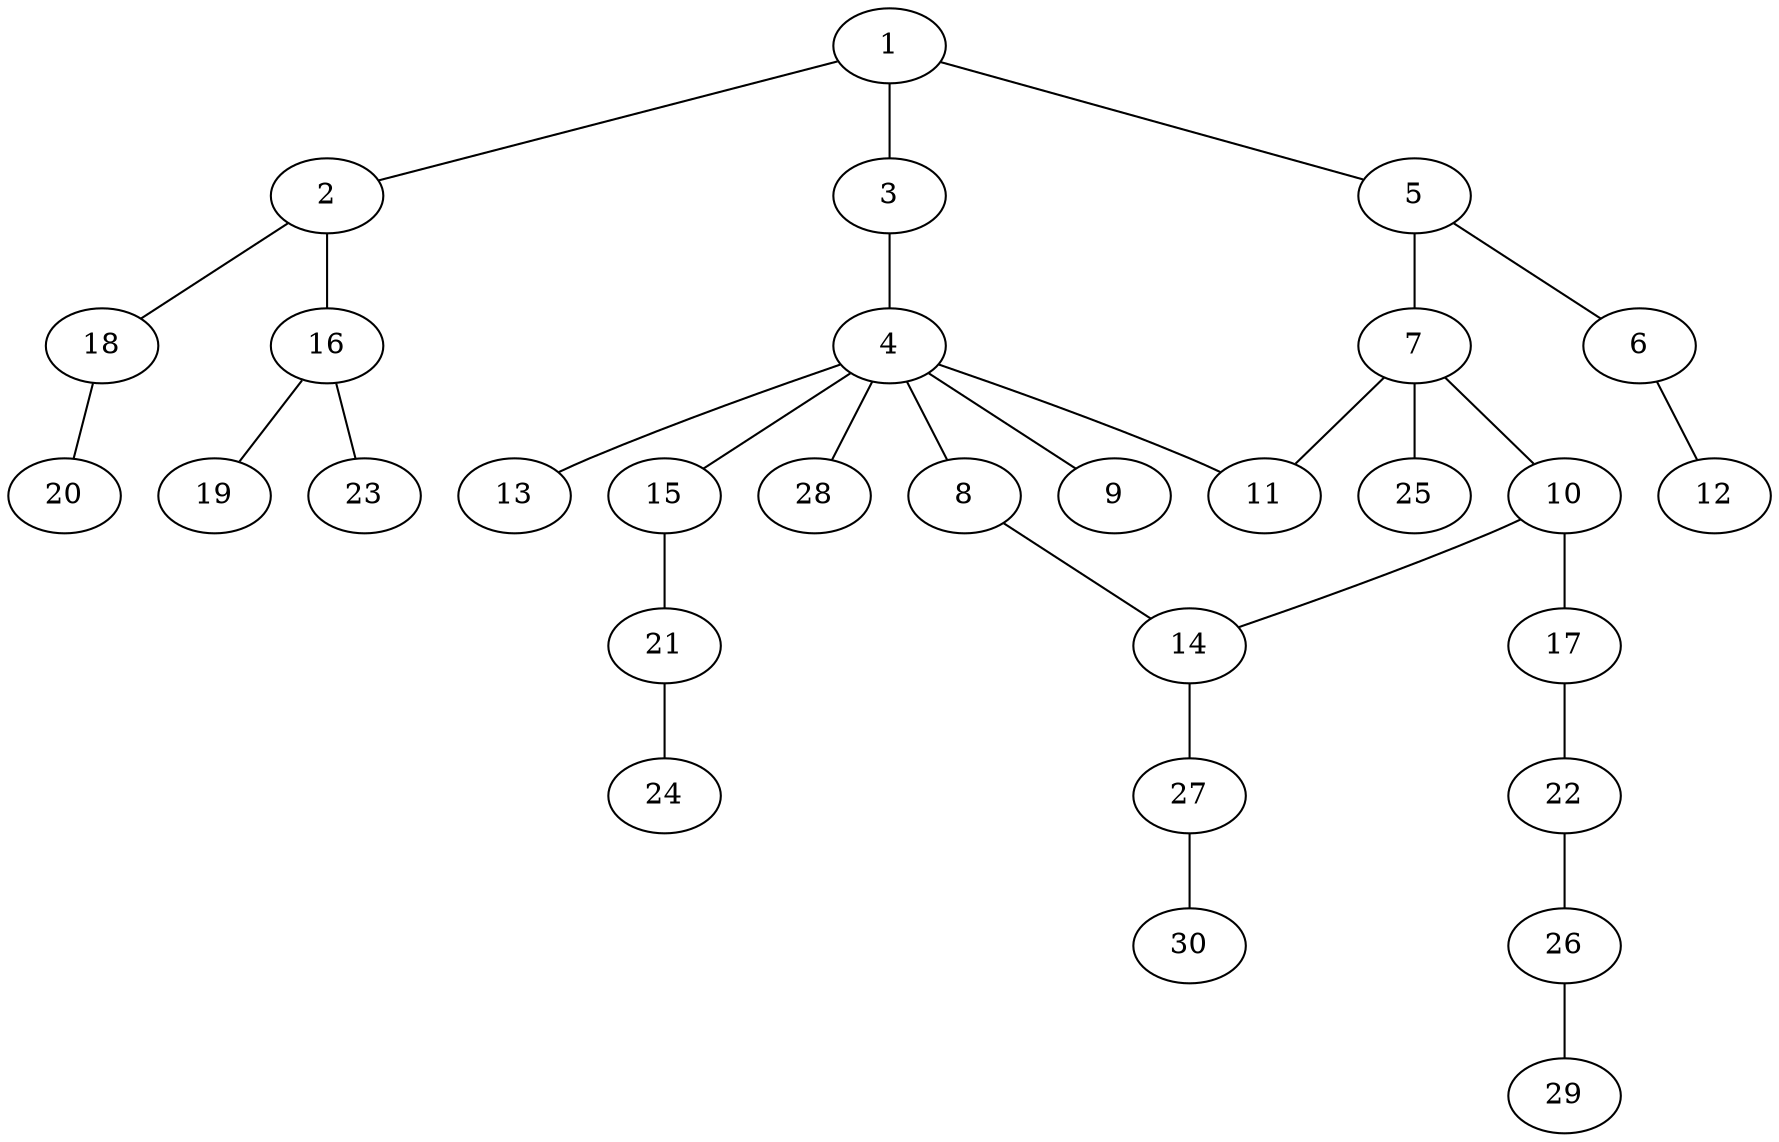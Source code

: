 graph graphname {1--2
1--3
1--5
2--16
2--18
3--4
4--8
4--9
4--11
4--13
4--15
4--28
5--6
5--7
6--12
7--10
7--11
7--25
8--14
10--14
10--17
14--27
15--21
16--19
16--23
17--22
18--20
21--24
22--26
26--29
27--30
}